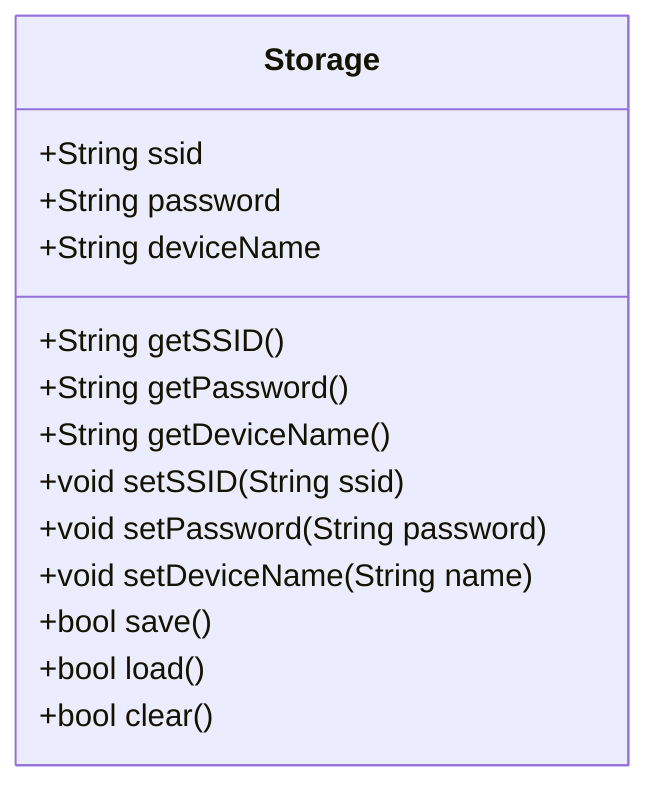 classDiagram
    class Storage{
        +String ssid
        +String password
        +String deviceName
        +String getSSID()
        +String getPassword()
        +String getDeviceName()
        +void setSSID(String ssid)
        +void setPassword(String password)
        +void setDeviceName(String name)
        +bool save()
        +bool load()
        +bool clear()   
    }